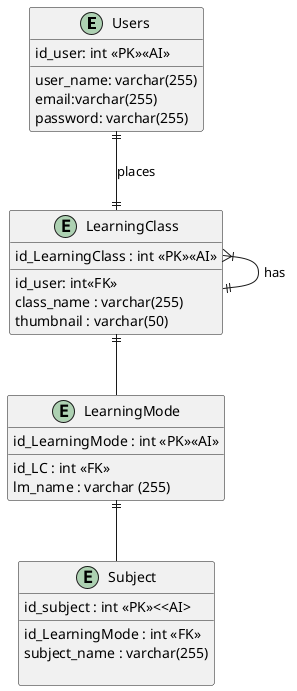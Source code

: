 @startuml

entity "Users " as user {
    id_user: int <<PK>><<AI>>
    __
    user_name: varchar(255)
    email:varchar(255)
    password: varchar(255)
}

entity "LearningClass" as LC {
    id_LearningClass : int <<PK>><<AI>>
    __
    id_user: int<<FK>>
    class_name : varchar(255)
    thumbnail : varchar(50)
}
entity "LearningMode" as LM{
    id_LearningMode : int <<PK>><<AI>>
    __
    id_LC : int <<FK>>
    lm_name : varchar (255)
}

entity "Subject" as S {
    id_subject : int <<PK>><<AI>
    __
    id_LearningMode : int <<FK>>
    subject_name : varchar(255)

}
user ||--|| LC :  "places"
LC  }|--|| LC : "has"
LC ||-- LM
LM ||-- S

@enduml
